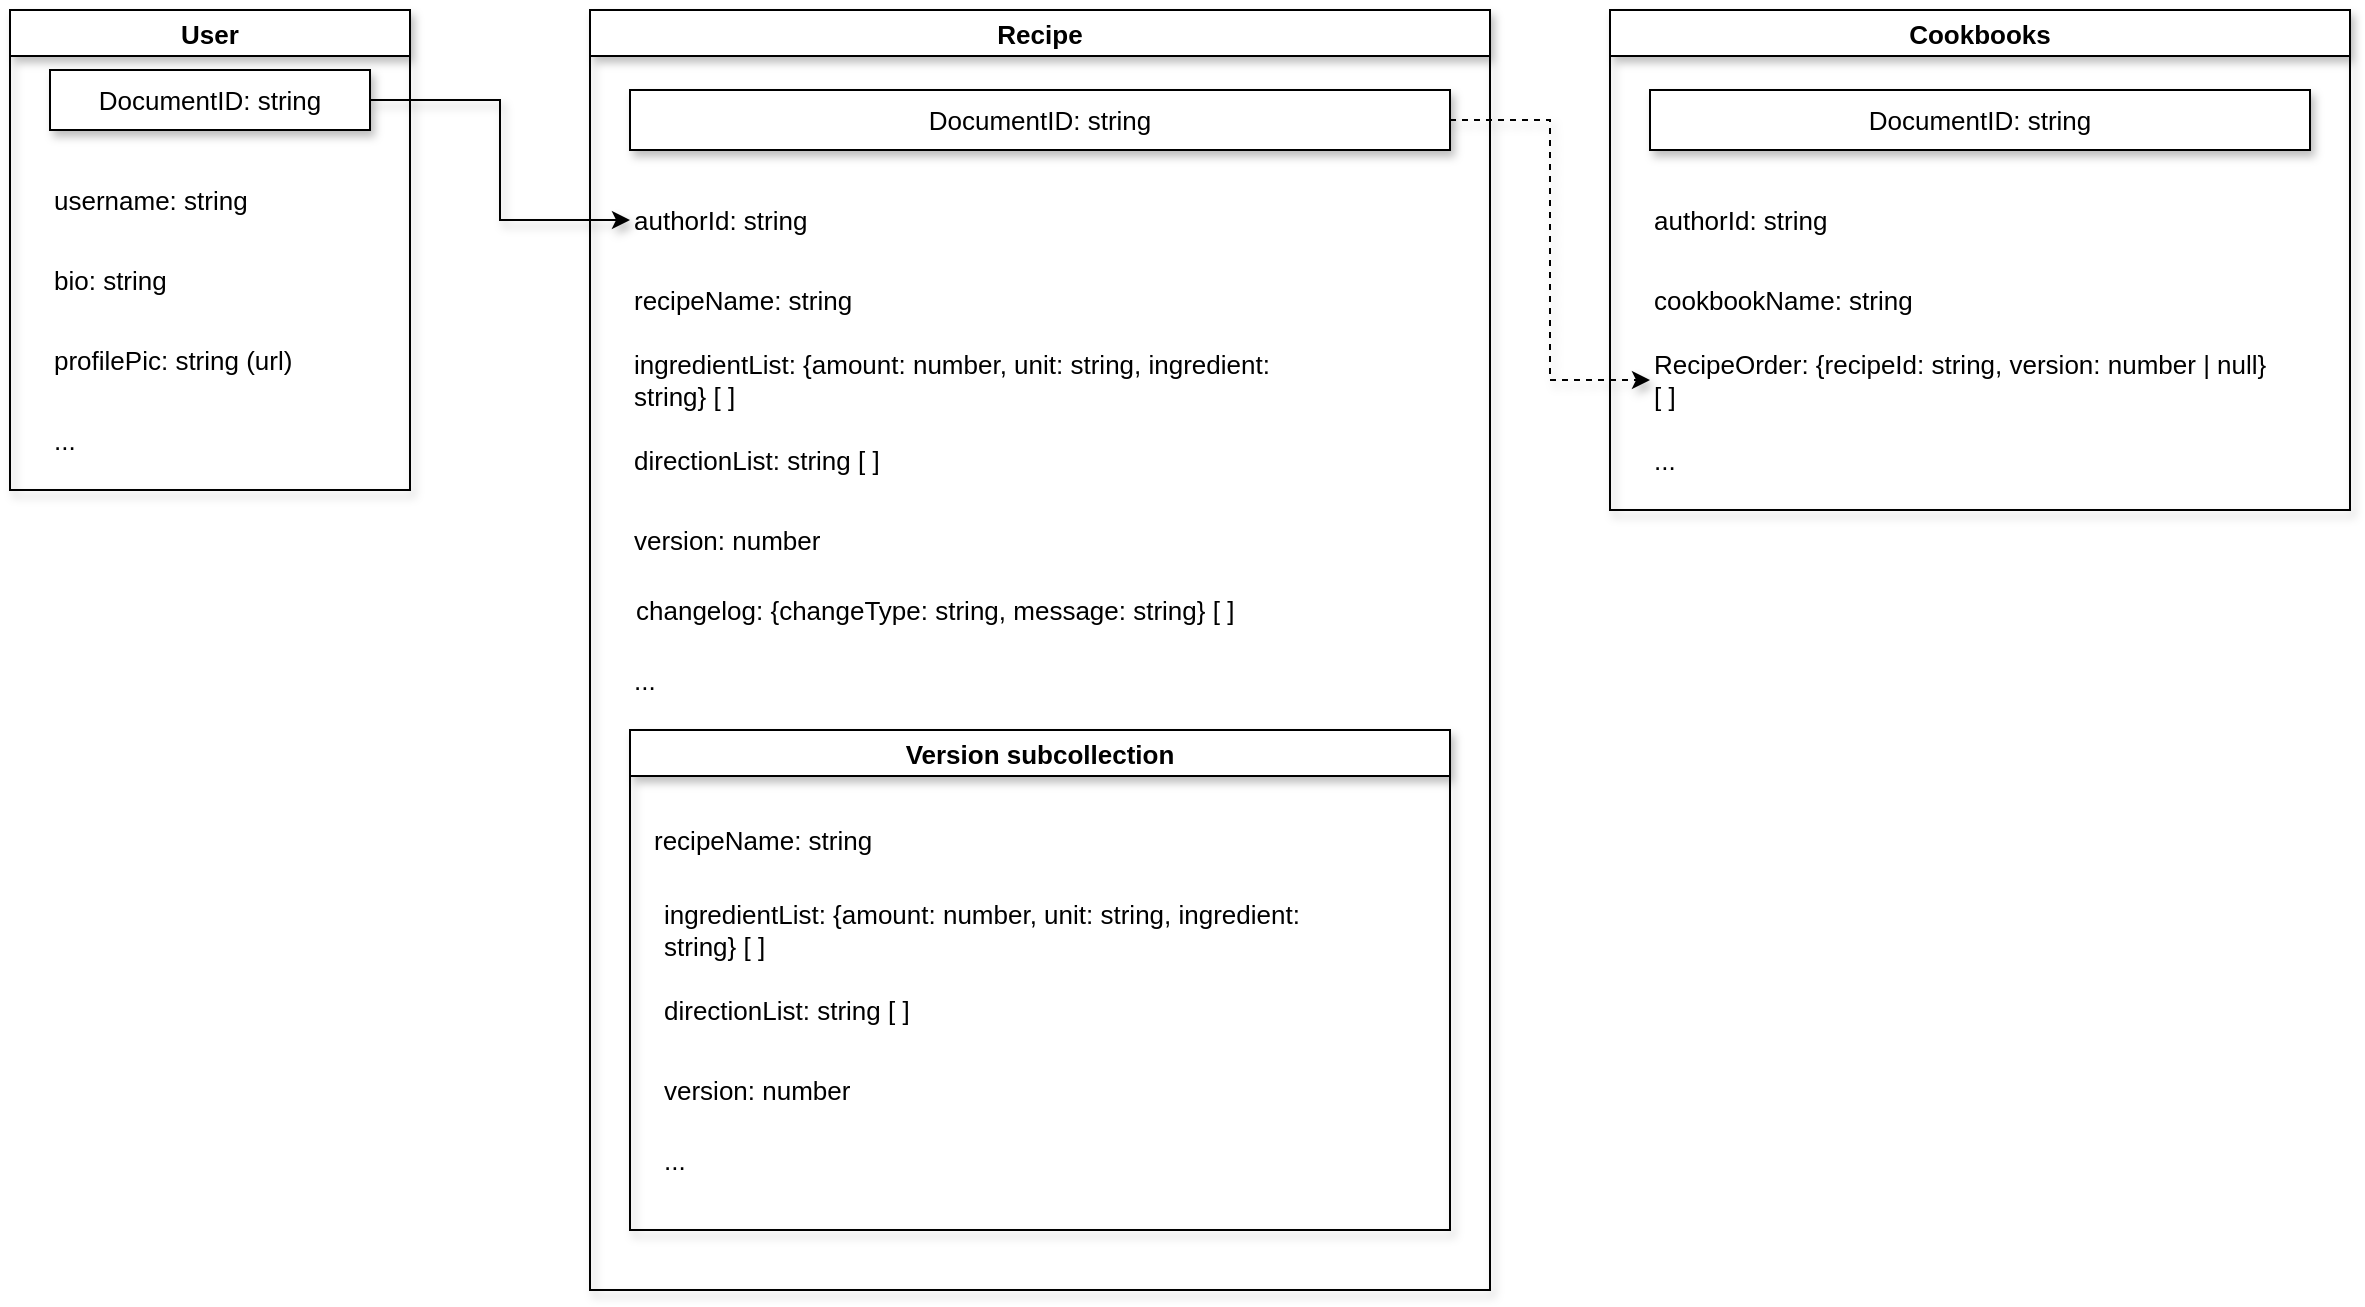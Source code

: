 <mxfile version="28.2.7">
  <diagram name="Page-1" id="5FOJF0gd9t_eEFJKqArJ">
    <mxGraphModel dx="2350" dy="1282" grid="1" gridSize="10" guides="1" tooltips="1" connect="1" arrows="1" fold="1" page="1" pageScale="1" pageWidth="850" pageHeight="1100" math="0" shadow="0">
      <root>
        <mxCell id="0" />
        <mxCell id="1" parent="0" />
        <mxCell id="czRxJOPBDMhskjSh1-7e-1" value="User" style="swimlane;whiteSpace=wrap;html=1;shadow=1;swimlaneLine=1;labelBackgroundColor=none;convertToSvg=1;fontSize=13;" vertex="1" parent="1">
          <mxGeometry x="70" y="90" width="200" height="240" as="geometry" />
        </mxCell>
        <mxCell id="czRxJOPBDMhskjSh1-7e-2" value="DocumentID: string" style="rounded=0;whiteSpace=wrap;html=1;shadow=1;swimlaneLine=1;labelBackgroundColor=none;convertToSvg=1;fontSize=13;" vertex="1" parent="czRxJOPBDMhskjSh1-7e-1">
          <mxGeometry x="20" y="30" width="160" height="30" as="geometry" />
        </mxCell>
        <mxCell id="czRxJOPBDMhskjSh1-7e-9" value="username: string" style="text;html=1;whiteSpace=wrap;align=left;verticalAlign=middle;rounded=0;shadow=1;swimlaneLine=1;labelBackgroundColor=none;convertToSvg=1;fontSize=13;" vertex="1" parent="czRxJOPBDMhskjSh1-7e-1">
          <mxGeometry x="20" y="80" width="160" height="30" as="geometry" />
        </mxCell>
        <mxCell id="czRxJOPBDMhskjSh1-7e-10" value="bio: string" style="text;html=1;whiteSpace=wrap;align=left;verticalAlign=middle;rounded=0;shadow=1;swimlaneLine=1;labelBackgroundColor=none;convertToSvg=1;fontSize=13;" vertex="1" parent="czRxJOPBDMhskjSh1-7e-1">
          <mxGeometry x="20" y="120" width="160" height="30" as="geometry" />
        </mxCell>
        <mxCell id="czRxJOPBDMhskjSh1-7e-11" value="profilePic: string (url)" style="text;html=1;whiteSpace=wrap;align=left;verticalAlign=middle;rounded=0;shadow=1;swimlaneLine=1;labelBackgroundColor=none;convertToSvg=1;fontSize=13;" vertex="1" parent="czRxJOPBDMhskjSh1-7e-1">
          <mxGeometry x="20" y="160" width="160" height="30" as="geometry" />
        </mxCell>
        <mxCell id="czRxJOPBDMhskjSh1-7e-21" value="..." style="text;html=1;whiteSpace=wrap;align=left;verticalAlign=middle;rounded=0;shadow=1;swimlaneLine=1;labelBackgroundColor=none;convertToSvg=1;fontSize=13;" vertex="1" parent="czRxJOPBDMhskjSh1-7e-1">
          <mxGeometry x="20" y="200" width="160" height="30" as="geometry" />
        </mxCell>
        <mxCell id="czRxJOPBDMhskjSh1-7e-12" value="Recipe" style="swimlane;whiteSpace=wrap;html=1;shadow=1;swimlaneLine=1;labelBackgroundColor=none;convertToSvg=1;fontSize=13;" vertex="1" parent="1">
          <mxGeometry x="360" y="90" width="450" height="640" as="geometry" />
        </mxCell>
        <mxCell id="czRxJOPBDMhskjSh1-7e-14" value="recipeName: string" style="text;html=1;whiteSpace=wrap;align=left;verticalAlign=middle;rounded=0;shadow=1;swimlaneLine=1;labelBackgroundColor=none;convertToSvg=1;fontSize=13;" vertex="1" parent="czRxJOPBDMhskjSh1-7e-12">
          <mxGeometry x="20" y="130" width="150" height="30" as="geometry" />
        </mxCell>
        <mxCell id="czRxJOPBDMhskjSh1-7e-15" value="ingredientList: {amount: number, unit: string, ingredient: string} [ ]" style="text;html=1;whiteSpace=wrap;align=left;verticalAlign=middle;rounded=0;shadow=1;swimlaneLine=1;labelBackgroundColor=none;convertToSvg=1;fontSize=13;" vertex="1" parent="czRxJOPBDMhskjSh1-7e-12">
          <mxGeometry x="20" y="170" width="350" height="30" as="geometry" />
        </mxCell>
        <mxCell id="czRxJOPBDMhskjSh1-7e-16" value="directionList: string [ ]" style="text;html=1;whiteSpace=wrap;align=left;verticalAlign=middle;rounded=0;shadow=1;swimlaneLine=1;labelBackgroundColor=none;convertToSvg=1;fontSize=13;" vertex="1" parent="czRxJOPBDMhskjSh1-7e-12">
          <mxGeometry x="20" y="210" width="160" height="30" as="geometry" />
        </mxCell>
        <mxCell id="czRxJOPBDMhskjSh1-7e-18" value="authorId: string" style="text;html=1;whiteSpace=wrap;align=left;verticalAlign=middle;rounded=0;shadow=1;swimlaneLine=1;labelBackgroundColor=none;convertToSvg=1;fontSize=13;" vertex="1" parent="czRxJOPBDMhskjSh1-7e-12">
          <mxGeometry x="20" y="90" width="160" height="30" as="geometry" />
        </mxCell>
        <mxCell id="czRxJOPBDMhskjSh1-7e-20" value="DocumentID: string" style="rounded=0;whiteSpace=wrap;html=1;shadow=1;swimlaneLine=1;labelBackgroundColor=none;convertToSvg=1;fontSize=13;" vertex="1" parent="czRxJOPBDMhskjSh1-7e-12">
          <mxGeometry x="20" y="40" width="410" height="30" as="geometry" />
        </mxCell>
        <mxCell id="czRxJOPBDMhskjSh1-7e-28" value="version: number" style="text;html=1;whiteSpace=wrap;align=left;verticalAlign=middle;rounded=0;shadow=1;swimlaneLine=1;labelBackgroundColor=none;convertToSvg=1;fontSize=13;" vertex="1" parent="czRxJOPBDMhskjSh1-7e-12">
          <mxGeometry x="20" y="250" width="160" height="30" as="geometry" />
        </mxCell>
        <mxCell id="czRxJOPBDMhskjSh1-7e-30" value="changelog: {changeType: string, message: string} [ ]" style="text;html=1;whiteSpace=wrap;align=left;verticalAlign=middle;rounded=0;shadow=1;swimlaneLine=1;labelBackgroundColor=none;convertToSvg=1;fontSize=13;" vertex="1" parent="czRxJOPBDMhskjSh1-7e-12">
          <mxGeometry x="21" y="285" width="370" height="30" as="geometry" />
        </mxCell>
        <mxCell id="czRxJOPBDMhskjSh1-7e-34" value="Version subcollection" style="swimlane;whiteSpace=wrap;html=1;shadow=1;swimlaneLine=1;labelBackgroundColor=none;convertToSvg=1;fontSize=13;" vertex="1" parent="czRxJOPBDMhskjSh1-7e-12">
          <mxGeometry x="20" y="360" width="410" height="250" as="geometry" />
        </mxCell>
        <mxCell id="czRxJOPBDMhskjSh1-7e-35" value="recipeName: string" style="text;html=1;whiteSpace=wrap;align=left;verticalAlign=middle;rounded=0;shadow=1;swimlaneLine=1;labelBackgroundColor=none;convertToSvg=1;fontSize=13;" vertex="1" parent="czRxJOPBDMhskjSh1-7e-34">
          <mxGeometry x="10" y="40" width="150" height="30" as="geometry" />
        </mxCell>
        <mxCell id="czRxJOPBDMhskjSh1-7e-36" value="ingredientList: {amount: number, unit: string, ingredient: string} [ ]" style="text;html=1;whiteSpace=wrap;align=left;verticalAlign=middle;rounded=0;shadow=1;swimlaneLine=1;labelBackgroundColor=none;convertToSvg=1;fontSize=13;" vertex="1" parent="czRxJOPBDMhskjSh1-7e-34">
          <mxGeometry x="15" y="85" width="350" height="30" as="geometry" />
        </mxCell>
        <mxCell id="czRxJOPBDMhskjSh1-7e-37" value="directionList: string [ ]" style="text;html=1;whiteSpace=wrap;align=left;verticalAlign=middle;rounded=0;shadow=1;swimlaneLine=1;labelBackgroundColor=none;convertToSvg=1;fontSize=13;" vertex="1" parent="czRxJOPBDMhskjSh1-7e-34">
          <mxGeometry x="15" y="125" width="160" height="30" as="geometry" />
        </mxCell>
        <mxCell id="czRxJOPBDMhskjSh1-7e-38" value="version: number" style="text;html=1;whiteSpace=wrap;align=left;verticalAlign=middle;rounded=0;shadow=1;swimlaneLine=1;labelBackgroundColor=none;convertToSvg=1;fontSize=13;" vertex="1" parent="czRxJOPBDMhskjSh1-7e-34">
          <mxGeometry x="15" y="165" width="160" height="30" as="geometry" />
        </mxCell>
        <mxCell id="czRxJOPBDMhskjSh1-7e-39" value="..." style="text;html=1;whiteSpace=wrap;align=left;verticalAlign=middle;rounded=0;shadow=1;swimlaneLine=1;labelBackgroundColor=none;convertToSvg=1;fontSize=13;" vertex="1" parent="czRxJOPBDMhskjSh1-7e-34">
          <mxGeometry x="15" y="200" width="160" height="30" as="geometry" />
        </mxCell>
        <mxCell id="czRxJOPBDMhskjSh1-7e-40" value="..." style="text;html=1;whiteSpace=wrap;align=left;verticalAlign=middle;rounded=0;shadow=1;swimlaneLine=1;labelBackgroundColor=none;convertToSvg=1;fontSize=13;" vertex="1" parent="czRxJOPBDMhskjSh1-7e-12">
          <mxGeometry x="20" y="320" width="160" height="30" as="geometry" />
        </mxCell>
        <mxCell id="czRxJOPBDMhskjSh1-7e-19" style="edgeStyle=orthogonalEdgeStyle;rounded=0;orthogonalLoop=1;jettySize=auto;html=1;entryX=0;entryY=0.5;entryDx=0;entryDy=0;shadow=1;swimlaneLine=1;labelBackgroundColor=none;convertToSvg=1;fontSize=13;" edge="1" parent="1" source="czRxJOPBDMhskjSh1-7e-2" target="czRxJOPBDMhskjSh1-7e-18">
          <mxGeometry relative="1" as="geometry" />
        </mxCell>
        <mxCell id="czRxJOPBDMhskjSh1-7e-22" value="Cookbooks" style="swimlane;whiteSpace=wrap;html=1;shadow=1;swimlaneLine=1;labelBackgroundColor=none;convertToSvg=1;fontSize=13;" vertex="1" parent="1">
          <mxGeometry x="870" y="90" width="370" height="250" as="geometry" />
        </mxCell>
        <mxCell id="czRxJOPBDMhskjSh1-7e-23" value="cookbookName: string" style="text;html=1;whiteSpace=wrap;align=left;verticalAlign=middle;rounded=0;shadow=1;swimlaneLine=1;labelBackgroundColor=none;convertToSvg=1;fontSize=13;" vertex="1" parent="czRxJOPBDMhskjSh1-7e-22">
          <mxGeometry x="20" y="130" width="150" height="30" as="geometry" />
        </mxCell>
        <mxCell id="czRxJOPBDMhskjSh1-7e-24" value="RecipeOrder: {recipeId: string, version: number | null} [ ]" style="text;html=1;whiteSpace=wrap;align=left;verticalAlign=middle;rounded=0;shadow=1;swimlaneLine=1;labelBackgroundColor=none;convertToSvg=1;fontSize=13;" vertex="1" parent="czRxJOPBDMhskjSh1-7e-22">
          <mxGeometry x="20" y="170" width="310" height="30" as="geometry" />
        </mxCell>
        <mxCell id="czRxJOPBDMhskjSh1-7e-25" value="..." style="text;html=1;whiteSpace=wrap;align=left;verticalAlign=middle;rounded=0;shadow=1;swimlaneLine=1;labelBackgroundColor=none;convertToSvg=1;fontSize=13;" vertex="1" parent="czRxJOPBDMhskjSh1-7e-22">
          <mxGeometry x="20" y="210" width="160" height="30" as="geometry" />
        </mxCell>
        <mxCell id="czRxJOPBDMhskjSh1-7e-26" value="authorId: string" style="text;html=1;whiteSpace=wrap;align=left;verticalAlign=middle;rounded=0;shadow=1;swimlaneLine=1;labelBackgroundColor=none;convertToSvg=1;fontSize=13;" vertex="1" parent="czRxJOPBDMhskjSh1-7e-22">
          <mxGeometry x="20" y="90" width="160" height="30" as="geometry" />
        </mxCell>
        <mxCell id="czRxJOPBDMhskjSh1-7e-27" value="DocumentID: string" style="rounded=0;whiteSpace=wrap;html=1;shadow=1;swimlaneLine=1;labelBackgroundColor=none;convertToSvg=1;fontSize=13;" vertex="1" parent="czRxJOPBDMhskjSh1-7e-22">
          <mxGeometry x="20" y="40" width="330" height="30" as="geometry" />
        </mxCell>
        <mxCell id="czRxJOPBDMhskjSh1-7e-41" style="edgeStyle=orthogonalEdgeStyle;rounded=0;orthogonalLoop=1;jettySize=auto;html=1;entryX=0;entryY=0.5;entryDx=0;entryDy=0;dashed=1;shadow=1;swimlaneLine=1;labelBackgroundColor=none;convertToSvg=1;fontSize=13;" edge="1" parent="1" source="czRxJOPBDMhskjSh1-7e-20" target="czRxJOPBDMhskjSh1-7e-24">
          <mxGeometry relative="1" as="geometry" />
        </mxCell>
      </root>
    </mxGraphModel>
  </diagram>
</mxfile>
